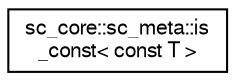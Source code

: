 digraph "Graphical Class Hierarchy"
{
  edge [fontname="FreeSans",fontsize="10",labelfontname="FreeSans",labelfontsize="10"];
  node [fontname="FreeSans",fontsize="10",shape=record];
  rankdir="LR";
  Node0 [label="sc_core::sc_meta::is\l_const\< const T \>",height=0.2,width=0.4,color="black", fillcolor="white", style="filled",URL="$a02160.html"];
}
